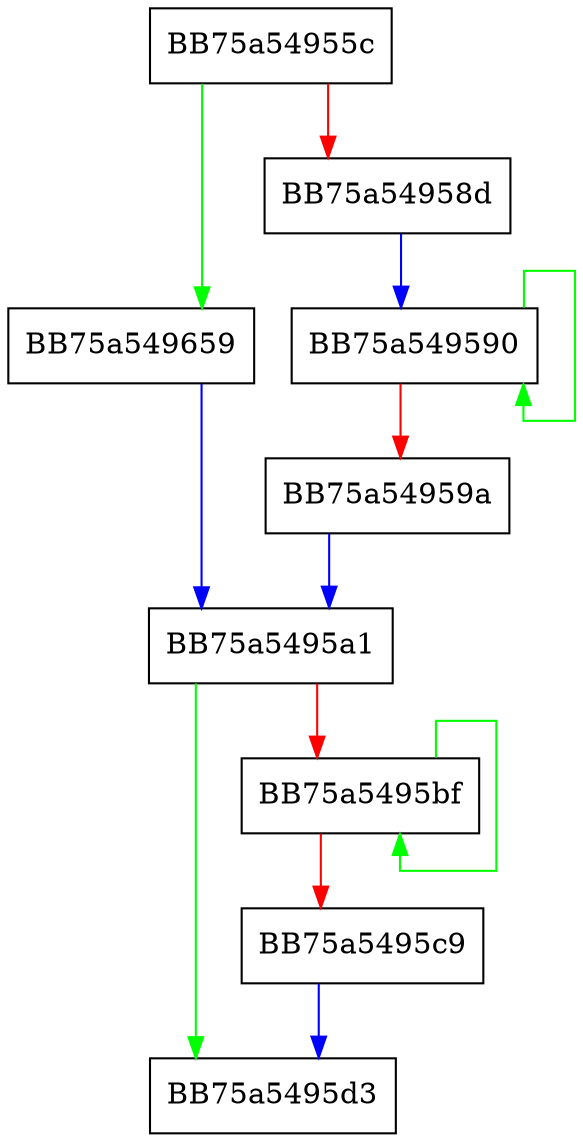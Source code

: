 digraph McTemplateU0zzqqqq_MPEventWriteTransfer {
  node [shape="box"];
  graph [splines=ortho];
  BB75a54955c -> BB75a549659 [color="green"];
  BB75a54955c -> BB75a54958d [color="red"];
  BB75a54958d -> BB75a549590 [color="blue"];
  BB75a549590 -> BB75a549590 [color="green"];
  BB75a549590 -> BB75a54959a [color="red"];
  BB75a54959a -> BB75a5495a1 [color="blue"];
  BB75a5495a1 -> BB75a5495d3 [color="green"];
  BB75a5495a1 -> BB75a5495bf [color="red"];
  BB75a5495bf -> BB75a5495bf [color="green"];
  BB75a5495bf -> BB75a5495c9 [color="red"];
  BB75a5495c9 -> BB75a5495d3 [color="blue"];
  BB75a549659 -> BB75a5495a1 [color="blue"];
}